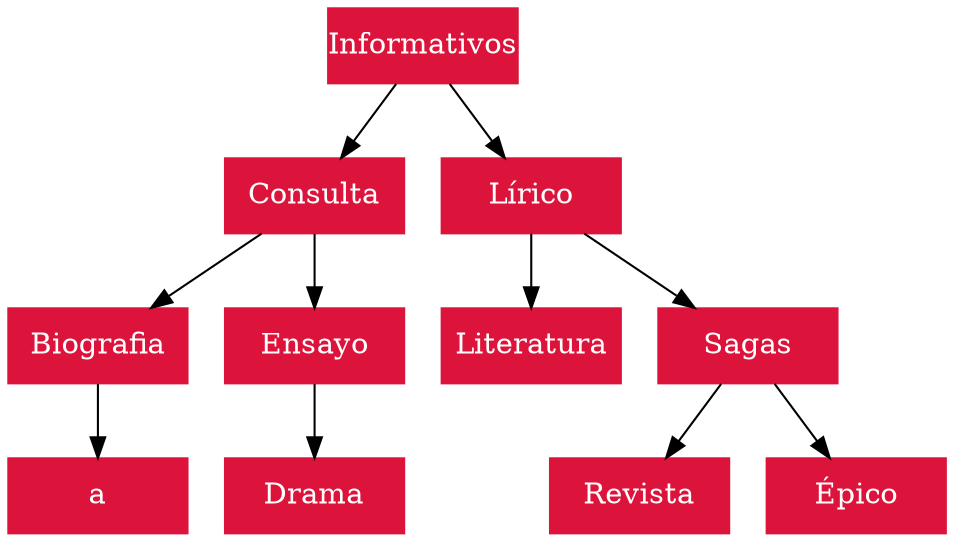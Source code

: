 digraph G{
rankdir=TB;
node [margin=0 shape=box width=1.2 color=crimson fontcolor=white style=filled ];
Informativos->Consulta
Consulta->Biografia
Biografia->a
Consulta->Ensayo
Ensayo->Drama
Informativos->Lírico
Lírico->Literatura
Lírico->Sagas
Sagas->Revista
Sagas->Épico

}